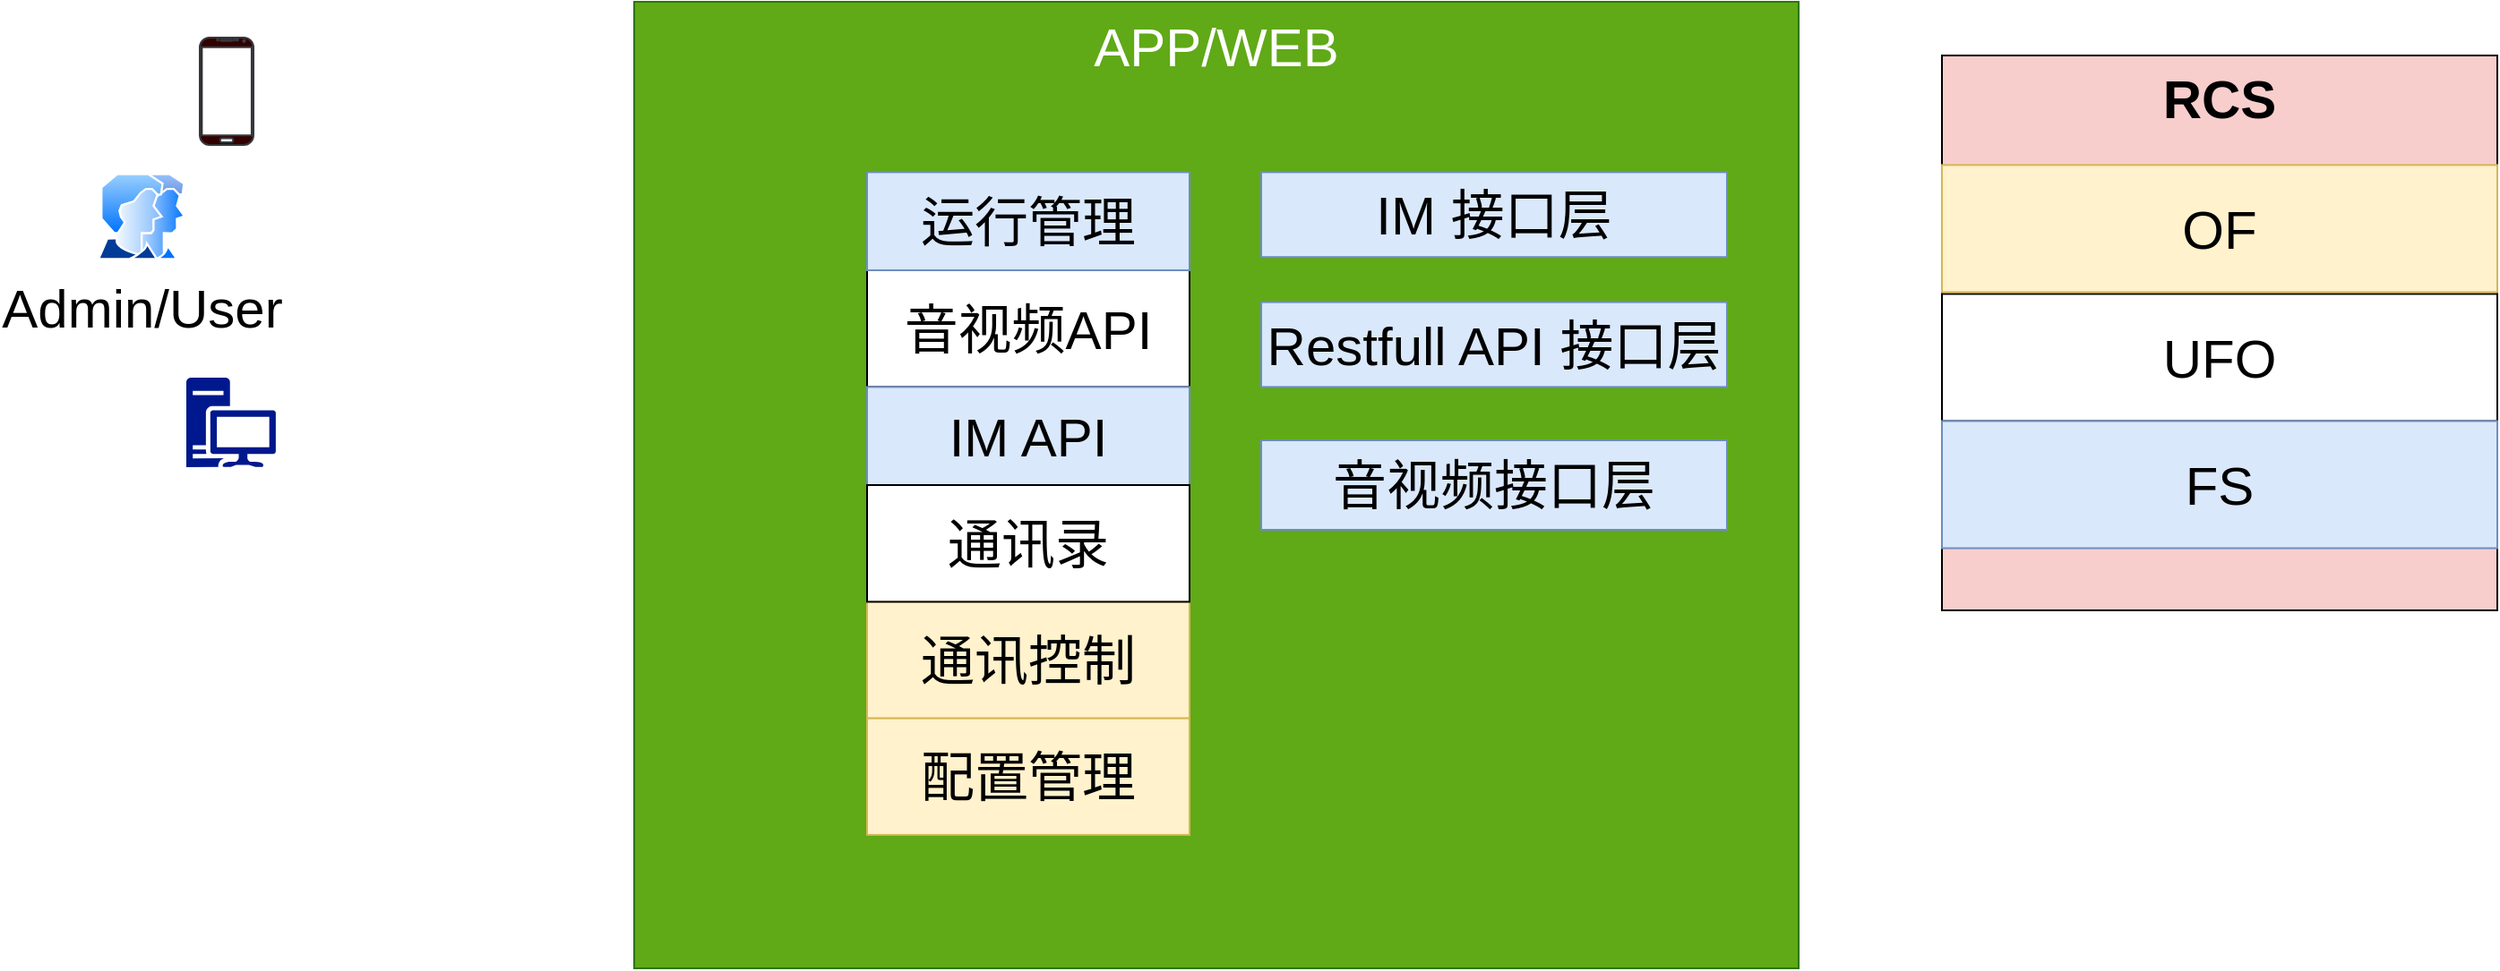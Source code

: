 <mxfile version="12.8.1" type="github">
  <diagram id="ZktGi2svA78UdaO3cs_2" name="第 1 页">
    <mxGraphModel dx="942" dy="541" grid="1" gridSize="10" guides="1" tooltips="1" connect="1" arrows="1" fold="1" page="1" pageScale="1" pageWidth="827" pageHeight="1169" math="0" shadow="0">
      <root>
        <mxCell id="0" />
        <mxCell id="1" parent="0" />
        <mxCell id="ZOVoq46K42t6tsjMokU2-13" value="APP/WEB" style="group;fillColor=#60a917;strokeColor=#2D7600;fontColor=#ffffff;fontSize=30;" vertex="1" connectable="0" parent="1">
          <mxGeometry x="910" y="290" width="650" height="540" as="geometry" />
        </mxCell>
        <mxCell id="ZOVoq46K42t6tsjMokU2-1" value="" style="group;" vertex="1" connectable="0" parent="1">
          <mxGeometry x="1640" y="320" width="310" height="310" as="geometry" />
        </mxCell>
        <mxCell id="ZOVoq46K42t6tsjMokU2-2" value="RCS" style="whiteSpace=wrap;html=1;aspect=fixed;rounded=0;fillColor=#F8CECC;fontSize=30;align=center;fontStyle=1;verticalAlign=top;" vertex="1" parent="ZOVoq46K42t6tsjMokU2-1">
          <mxGeometry width="310" height="310" as="geometry" />
        </mxCell>
        <mxCell id="ZOVoq46K42t6tsjMokU2-3" value="UFO" style="rounded=0;whiteSpace=wrap;html=1;fontSize=30;align=center;" vertex="1" parent="ZOVoq46K42t6tsjMokU2-1">
          <mxGeometry y="133.22" width="310" height="71.03" as="geometry" />
        </mxCell>
        <mxCell id="ZOVoq46K42t6tsjMokU2-4" value="FS" style="rounded=0;whiteSpace=wrap;html=1;fillColor=#dae8fc;fontSize=30;align=center;strokeColor=#6c8ebf;" vertex="1" parent="ZOVoq46K42t6tsjMokU2-1">
          <mxGeometry y="204.25" width="310" height="71.03" as="geometry" />
        </mxCell>
        <mxCell id="ZOVoq46K42t6tsjMokU2-5" value="OF" style="rounded=0;whiteSpace=wrap;html=1;fillColor=#fff2cc;fontSize=30;align=center;strokeColor=#d6b656;" vertex="1" parent="ZOVoq46K42t6tsjMokU2-1">
          <mxGeometry y="61.19" width="310" height="71.03" as="geometry" />
        </mxCell>
        <mxCell id="ZOVoq46K42t6tsjMokU2-9" value="" style="verticalLabelPosition=bottom;verticalAlign=top;html=1;shadow=0;dashed=0;strokeWidth=1;shape=mxgraph.android.phone2;strokeColor=#36393d;fillColor=#330000;" vertex="1" parent="1">
          <mxGeometry x="667.5" y="310" width="30" height="60" as="geometry" />
        </mxCell>
        <mxCell id="ZOVoq46K42t6tsjMokU2-10" value="Admin/User" style="aspect=fixed;perimeter=ellipsePerimeter;html=1;align=center;shadow=0;dashed=0;spacingTop=3;image;image=img/lib/active_directory/user_accounts.svg;fillColor=#330000;fontSize=30;" vertex="1" parent="1">
          <mxGeometry x="610" y="385.75" width="50" height="48.5" as="geometry" />
        </mxCell>
        <mxCell id="ZOVoq46K42t6tsjMokU2-11" value="" style="aspect=fixed;pointerEvents=1;shadow=0;dashed=0;html=1;strokeColor=none;labelPosition=center;verticalLabelPosition=bottom;verticalAlign=top;align=center;fillColor=#00188D;shape=mxgraph.mscae.enterprise.workstation_client;rounded=0;fontSize=30;" vertex="1" parent="1">
          <mxGeometry x="660" y="500" width="50" height="50" as="geometry" />
        </mxCell>
        <mxCell id="ZOVoq46K42t6tsjMokU2-15" value="音视频API" style="rounded=0;whiteSpace=wrap;html=1;fontSize=30;align=center;" vertex="1" parent="1">
          <mxGeometry x="1040" y="440" width="180" height="65.21" as="geometry" />
        </mxCell>
        <mxCell id="ZOVoq46K42t6tsjMokU2-16" value="IM API" style="rounded=0;whiteSpace=wrap;html=1;fillColor=#dae8fc;fontSize=30;align=center;strokeColor=#6c8ebf;" vertex="1" parent="1">
          <mxGeometry x="1040" y="505.21" width="180" height="54.79" as="geometry" />
        </mxCell>
        <mxCell id="ZOVoq46K42t6tsjMokU2-17" value="通讯控制" style="rounded=0;whiteSpace=wrap;html=1;fillColor=#fff2cc;fontSize=30;align=center;strokeColor=#d6b656;" vertex="1" parent="1">
          <mxGeometry x="1040" y="625.21" width="180" height="65.12" as="geometry" />
        </mxCell>
        <mxCell id="ZOVoq46K42t6tsjMokU2-26" value="运行管理" style="rounded=0;whiteSpace=wrap;html=1;fillColor=#dae8fc;fontSize=30;align=center;strokeColor=#6c8ebf;" vertex="1" parent="1">
          <mxGeometry x="1040" y="385.21" width="180" height="54.79" as="geometry" />
        </mxCell>
        <mxCell id="ZOVoq46K42t6tsjMokU2-27" value="通讯录" style="rounded=0;whiteSpace=wrap;html=1;fontSize=30;align=center;" vertex="1" parent="1">
          <mxGeometry x="1040" y="560" width="180" height="65.21" as="geometry" />
        </mxCell>
        <mxCell id="ZOVoq46K42t6tsjMokU2-28" value="配置管理" style="rounded=0;whiteSpace=wrap;html=1;fillColor=#fff2cc;fontSize=30;align=center;strokeColor=#d6b656;" vertex="1" parent="1">
          <mxGeometry x="1040" y="690.33" width="180" height="65.12" as="geometry" />
        </mxCell>
        <mxCell id="ZOVoq46K42t6tsjMokU2-30" value="Restfull API 接口层" style="rounded=0;whiteSpace=wrap;html=1;fillColor=#dae8fc;fontSize=30;align=center;strokeColor=#6c8ebf;" vertex="1" parent="1">
          <mxGeometry x="1260" y="457.81" width="260" height="47.4" as="geometry" />
        </mxCell>
        <mxCell id="ZOVoq46K42t6tsjMokU2-31" value="音视频接口层" style="rounded=0;whiteSpace=wrap;html=1;fillColor=#dae8fc;fontSize=30;align=center;strokeColor=#6c8ebf;" vertex="1" parent="1">
          <mxGeometry x="1260" y="535" width="260" height="50" as="geometry" />
        </mxCell>
        <mxCell id="ZOVoq46K42t6tsjMokU2-32" value="IM 接口层" style="rounded=0;whiteSpace=wrap;html=1;fillColor=#dae8fc;fontSize=30;align=center;strokeColor=#6c8ebf;" vertex="1" parent="1">
          <mxGeometry x="1260" y="385.21" width="260" height="47.4" as="geometry" />
        </mxCell>
      </root>
    </mxGraphModel>
  </diagram>
</mxfile>
